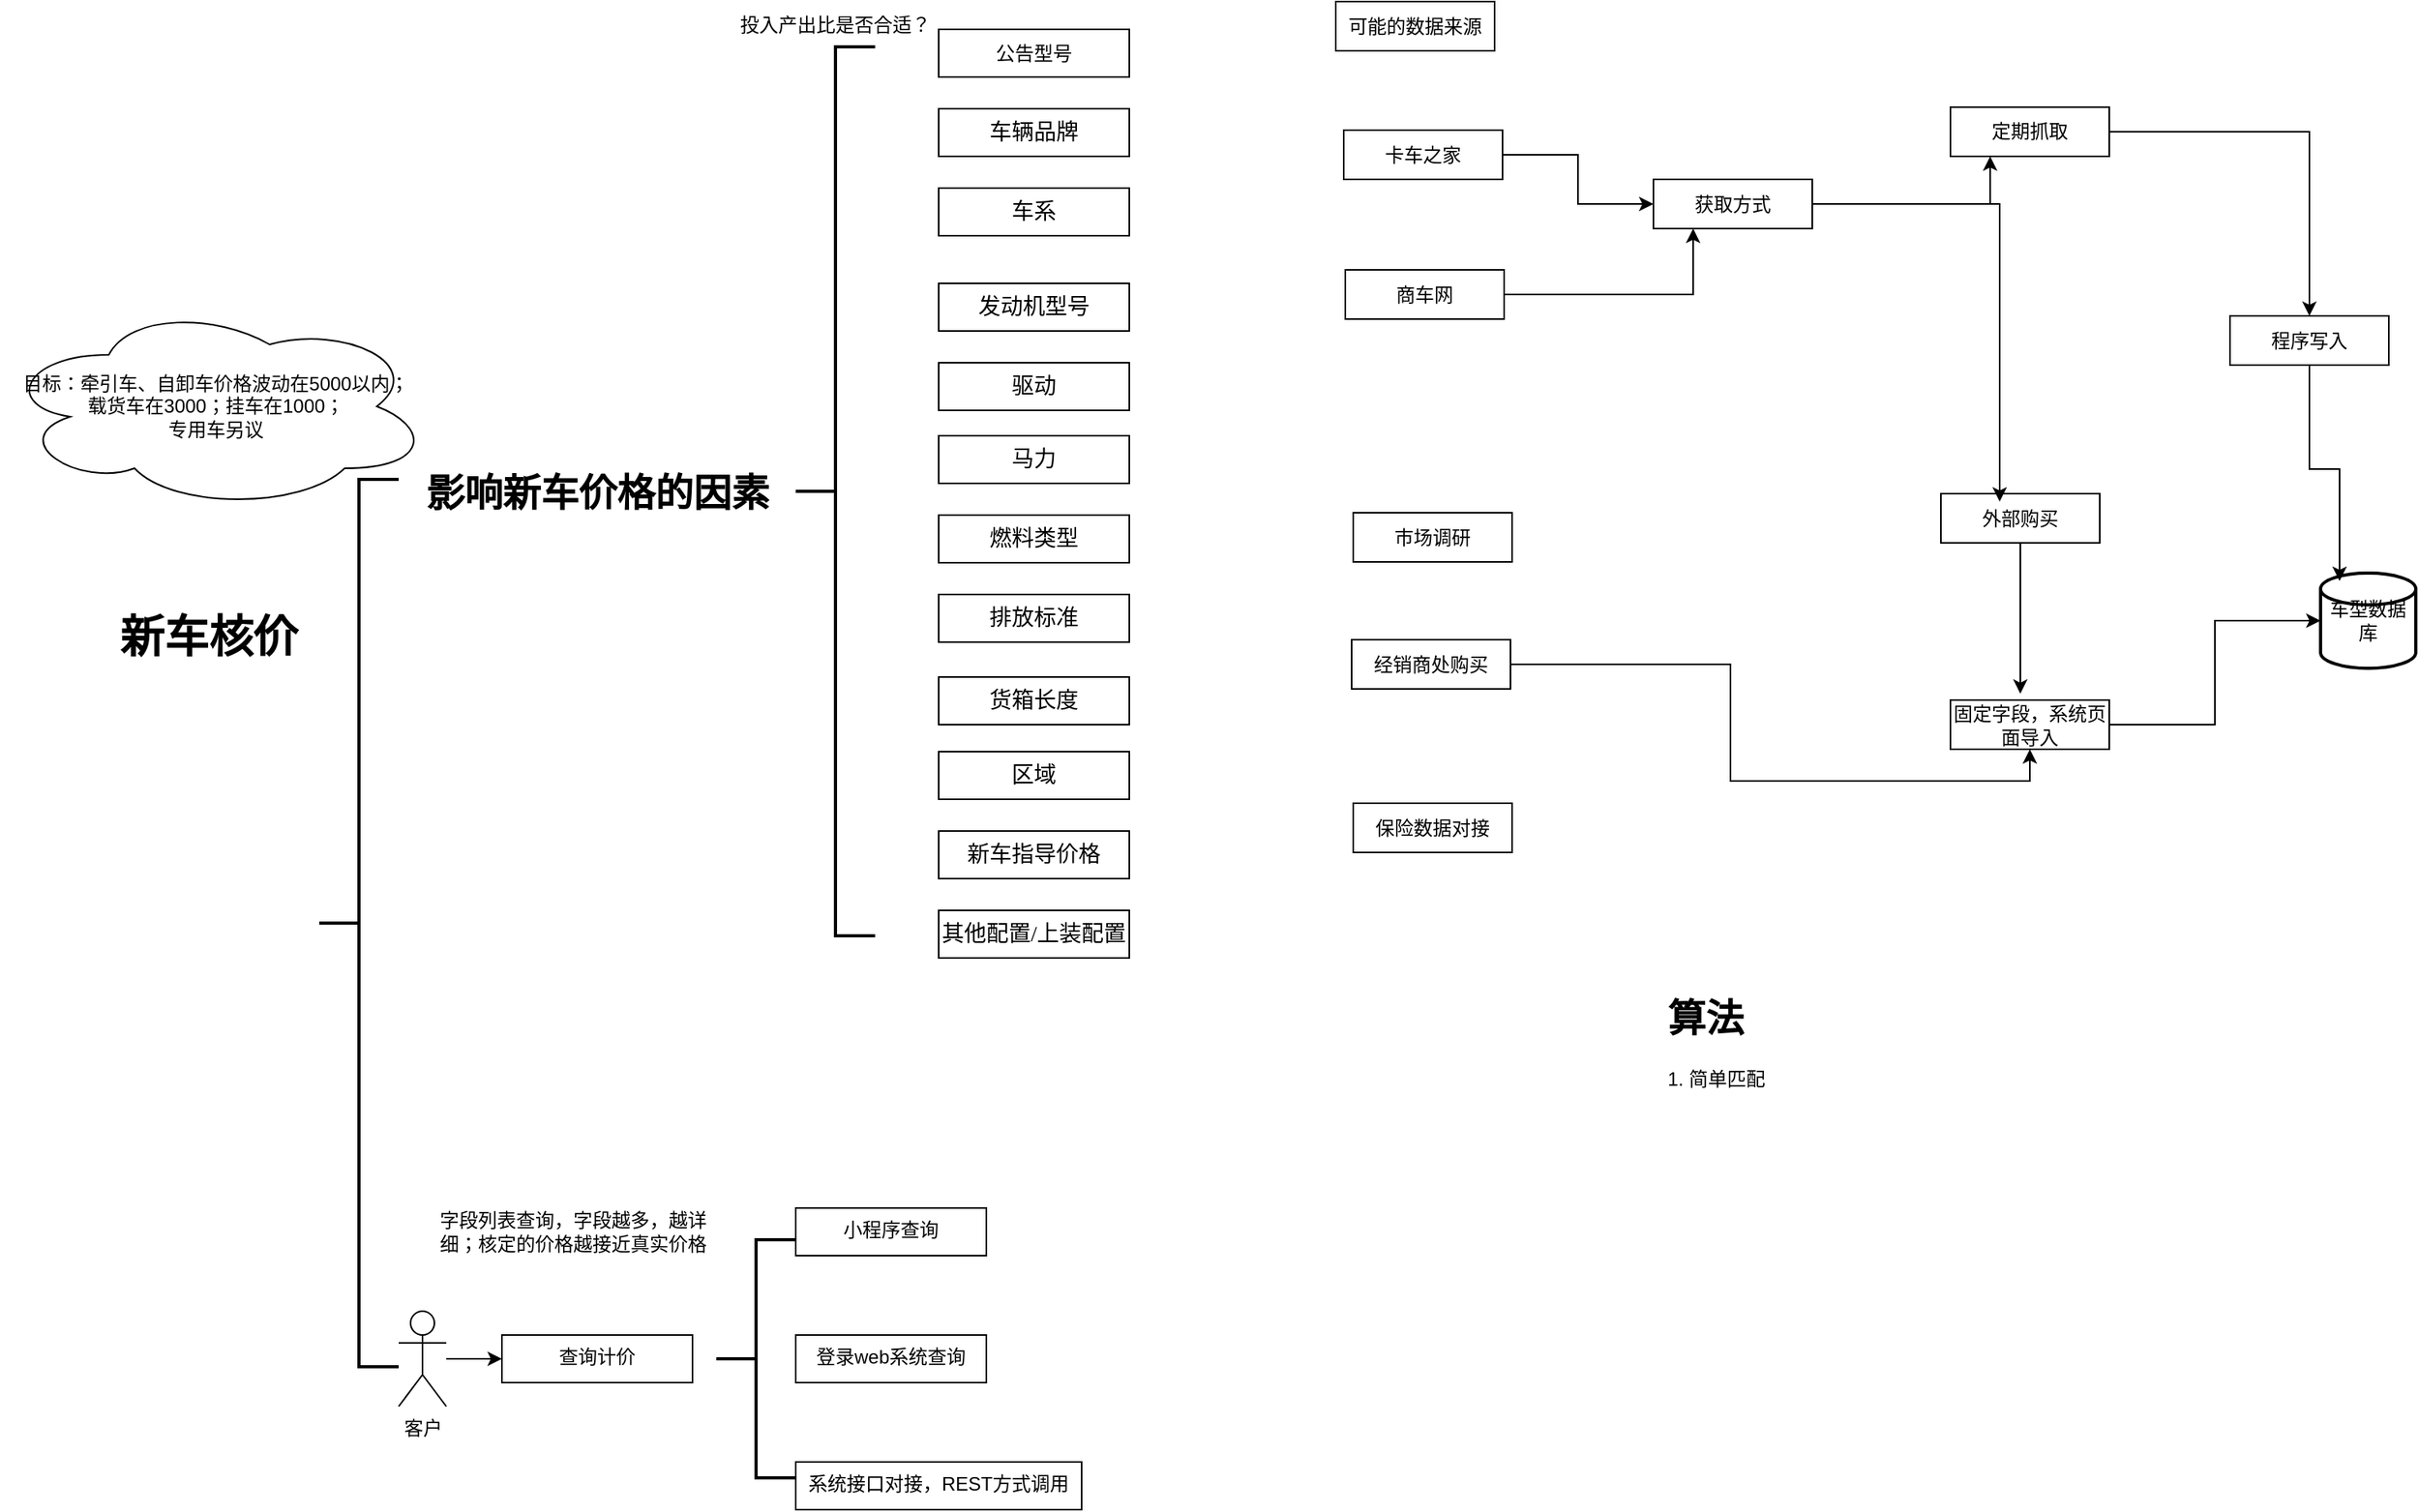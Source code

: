 <mxfile version="24.7.7">
  <diagram name="Page-1" id="lOxNYCTlGbAkdUG0Riqf">
    <mxGraphModel dx="1434" dy="780" grid="1" gridSize="10" guides="1" tooltips="1" connect="1" arrows="1" fold="1" page="1" pageScale="1" pageWidth="827" pageHeight="1169" math="0" shadow="0">
      <root>
        <mxCell id="0" />
        <mxCell id="1" parent="0" />
        <mxCell id="H50GD9BVMyVxNFarJEvh-76" value="" style="edgeStyle=orthogonalEdgeStyle;rounded=0;orthogonalLoop=1;jettySize=auto;html=1;" edge="1" parent="1" source="H50GD9BVMyVxNFarJEvh-9" target="H50GD9BVMyVxNFarJEvh-75">
          <mxGeometry relative="1" as="geometry" />
        </mxCell>
        <mxCell id="H50GD9BVMyVxNFarJEvh-9" value="客户" style="shape=umlActor;verticalLabelPosition=bottom;verticalAlign=top;html=1;outlineConnect=0;" vertex="1" parent="1">
          <mxGeometry x="270" y="865" width="30" height="60" as="geometry" />
        </mxCell>
        <mxCell id="H50GD9BVMyVxNFarJEvh-15" value="新车核价" style="text;strokeColor=none;fillColor=none;html=1;fontSize=28;fontStyle=1;verticalAlign=middle;align=center;shadow=0;" vertex="1" parent="1">
          <mxGeometry x="100" y="420" width="100" height="40" as="geometry" />
        </mxCell>
        <mxCell id="H50GD9BVMyVxNFarJEvh-17" value="" style="strokeWidth=2;html=1;shape=mxgraph.flowchart.annotation_2;align=left;labelPosition=right;pointerEvents=1;" vertex="1" parent="1">
          <mxGeometry x="220" y="341" width="50" height="559" as="geometry" />
        </mxCell>
        <mxCell id="H50GD9BVMyVxNFarJEvh-19" value="影响新车价格的因素" style="text;strokeColor=none;fillColor=none;html=1;fontSize=24;fontStyle=1;verticalAlign=middle;align=center;labelBackgroundColor=default;fontColor=default;" vertex="1" parent="1">
          <mxGeometry x="270" y="330" width="250" height="40" as="geometry" />
        </mxCell>
        <mxCell id="H50GD9BVMyVxNFarJEvh-20" value="目标：牵引车、自卸车价格波动在5000以内；&lt;div&gt;载货车在3000；挂车在1000；&lt;div&gt;专用车另议&lt;/div&gt;&lt;/div&gt;" style="ellipse;shape=cloud;whiteSpace=wrap;html=1;" vertex="1" parent="1">
          <mxGeometry x="20" y="230" width="270" height="130" as="geometry" />
        </mxCell>
        <mxCell id="H50GD9BVMyVxNFarJEvh-21" value="公告型号" style="whiteSpace=wrap;html=1;" vertex="1" parent="1">
          <mxGeometry x="610" y="57.5" width="120" height="30" as="geometry" />
        </mxCell>
        <mxCell id="H50GD9BVMyVxNFarJEvh-23" value="&lt;div style=&quot;line-height: 1.3; font-family: &amp;quot;Source Han Sans CN&amp;quot;; text-align: left; vertical-align: top; font-size: 14px;&quot;&gt;&lt;p&gt;车辆品牌&lt;/p&gt;&lt;/div&gt;" style="whiteSpace=wrap;html=1;" vertex="1" parent="1">
          <mxGeometry x="610" y="107.5" width="120" height="30" as="geometry" />
        </mxCell>
        <mxCell id="H50GD9BVMyVxNFarJEvh-24" value="&lt;div style=&quot;line-height: 1.3; font-family: &amp;quot;Source Han Sans CN&amp;quot;; text-align: left; vertical-align: top; font-size: 14px;&quot;&gt;&lt;p&gt;车系&lt;/p&gt;&lt;/div&gt;" style="whiteSpace=wrap;html=1;" vertex="1" parent="1">
          <mxGeometry x="610" y="157.5" width="120" height="30" as="geometry" />
        </mxCell>
        <mxCell id="H50GD9BVMyVxNFarJEvh-25" value="&lt;div style=&quot;line-height: 1.3; font-family: &amp;quot;Source Han Sans CN&amp;quot;; text-align: left; vertical-align: top; font-size: 14px;&quot;&gt;&lt;p&gt;发动机型号&lt;/p&gt;&lt;/div&gt;" style="whiteSpace=wrap;html=1;" vertex="1" parent="1">
          <mxGeometry x="610" y="217.5" width="120" height="30" as="geometry" />
        </mxCell>
        <mxCell id="H50GD9BVMyVxNFarJEvh-26" value="&lt;div style=&quot;line-height: 1.3; font-family: &amp;quot;Source Han Sans CN&amp;quot;; text-align: left; vertical-align: top; font-size: 14px;&quot;&gt;&lt;p&gt;驱动&lt;/p&gt;&lt;/div&gt;" style="whiteSpace=wrap;html=1;" vertex="1" parent="1">
          <mxGeometry x="610" y="267.5" width="120" height="30" as="geometry" />
        </mxCell>
        <mxCell id="H50GD9BVMyVxNFarJEvh-27" value="&lt;div style=&quot;line-height: 1.3; font-family: &amp;quot;Source Han Sans CN&amp;quot;; text-align: left; vertical-align: top; font-size: 14px;&quot;&gt;&lt;div style=&quot;line-height: 1.3; vertical-align: top;&quot;&gt;&lt;p&gt;马力&lt;/p&gt;&lt;/div&gt;&lt;/div&gt;" style="whiteSpace=wrap;html=1;" vertex="1" parent="1">
          <mxGeometry x="610" y="313.5" width="120" height="30" as="geometry" />
        </mxCell>
        <mxCell id="H50GD9BVMyVxNFarJEvh-29" value="&lt;div style=&quot;line-height: 1.3; font-family: &amp;quot;Source Han Sans CN&amp;quot;; text-align: left; vertical-align: top; font-size: 14px;&quot;&gt;&lt;div style=&quot;line-height: 1.3; vertical-align: top;&quot;&gt;&lt;div style=&quot;line-height: 1.3; vertical-align: top;&quot;&gt;&lt;p&gt;燃料类型&lt;/p&gt;&lt;/div&gt;&lt;/div&gt;&lt;/div&gt;" style="whiteSpace=wrap;html=1;" vertex="1" parent="1">
          <mxGeometry x="610" y="363.5" width="120" height="30" as="geometry" />
        </mxCell>
        <mxCell id="H50GD9BVMyVxNFarJEvh-32" value="投入产出比是否合适？" style="text;html=1;align=center;verticalAlign=middle;whiteSpace=wrap;rounded=0;" vertex="1" parent="1">
          <mxGeometry x="480" y="40" width="130" height="30" as="geometry" />
        </mxCell>
        <mxCell id="H50GD9BVMyVxNFarJEvh-33" value="&lt;div style=&quot;line-height: 1.3; font-family: &amp;quot;Source Han Sans CN&amp;quot;; text-align: left; vertical-align: top; font-size: 14px;&quot;&gt;&lt;div style=&quot;line-height: 1.3; vertical-align: top;&quot;&gt;&lt;div style=&quot;line-height: 1.3; vertical-align: top;&quot;&gt;&lt;div style=&quot;line-height: 1.3; vertical-align: top;&quot;&gt;&lt;p&gt;排放标准&lt;/p&gt;&lt;/div&gt;&lt;/div&gt;&lt;/div&gt;&lt;/div&gt;" style="whiteSpace=wrap;html=1;" vertex="1" parent="1">
          <mxGeometry x="610" y="413.5" width="120" height="30" as="geometry" />
        </mxCell>
        <mxCell id="H50GD9BVMyVxNFarJEvh-35" value="&lt;div style=&quot;line-height: 1.3; font-family: &amp;quot;Source Han Sans CN&amp;quot;; text-align: left; vertical-align: top; font-size: 14px;&quot;&gt;&lt;div style=&quot;line-height: 1.3; vertical-align: top;&quot;&gt;&lt;div style=&quot;line-height: 1.3; vertical-align: top;&quot;&gt;&lt;div style=&quot;line-height: 1.3; vertical-align: top;&quot;&gt;&lt;p&gt;货箱长度&lt;/p&gt;&lt;/div&gt;&lt;/div&gt;&lt;/div&gt;&lt;/div&gt;" style="whiteSpace=wrap;html=1;" vertex="1" parent="1">
          <mxGeometry x="610" y="465.5" width="120" height="30" as="geometry" />
        </mxCell>
        <mxCell id="H50GD9BVMyVxNFarJEvh-37" value="&lt;div style=&quot;line-height: 1.3; font-family: &amp;quot;Source Han Sans CN&amp;quot;; text-align: left; vertical-align: top; font-size: 14px;&quot;&gt;&lt;div style=&quot;line-height: 1.3; vertical-align: top;&quot;&gt;&lt;div style=&quot;line-height: 1.3; vertical-align: top;&quot;&gt;&lt;div style=&quot;line-height: 1.3; vertical-align: top;&quot;&gt;&lt;div style=&quot;line-height: 1.3; vertical-align: top;&quot;&gt;&lt;p&gt;区域&lt;/p&gt;&lt;/div&gt;&lt;/div&gt;&lt;/div&gt;&lt;/div&gt;&lt;/div&gt;" style="whiteSpace=wrap;html=1;" vertex="1" parent="1">
          <mxGeometry x="610" y="512.5" width="120" height="30" as="geometry" />
        </mxCell>
        <mxCell id="H50GD9BVMyVxNFarJEvh-39" value="&lt;div style=&quot;line-height: 1.3; font-family: &amp;quot;Source Han Sans CN&amp;quot;; text-align: left; vertical-align: top; font-size: 14px;&quot;&gt;&lt;div style=&quot;line-height: 1.3; vertical-align: top;&quot;&gt;&lt;div style=&quot;line-height: 1.3; vertical-align: top;&quot;&gt;&lt;div style=&quot;line-height: 1.3; vertical-align: top;&quot;&gt;&lt;div style=&quot;line-height: 1.3; vertical-align: top;&quot;&gt;&lt;div style=&quot;line-height: 1.3; vertical-align: top;&quot;&gt;&lt;p&gt;新车指导价格&lt;/p&gt;&lt;/div&gt;&lt;/div&gt;&lt;/div&gt;&lt;/div&gt;&lt;/div&gt;&lt;/div&gt;" style="whiteSpace=wrap;html=1;" vertex="1" parent="1">
          <mxGeometry x="610" y="562.5" width="120" height="30" as="geometry" />
        </mxCell>
        <mxCell id="H50GD9BVMyVxNFarJEvh-41" value="&lt;div style=&quot;line-height: 1.3; font-family: &amp;quot;Source Han Sans CN&amp;quot;; text-align: left; vertical-align: top; font-size: 14px;&quot;&gt;&lt;div style=&quot;line-height: 1.3; vertical-align: top;&quot;&gt;&lt;div style=&quot;line-height: 1.3; vertical-align: top;&quot;&gt;&lt;div style=&quot;line-height: 1.3; vertical-align: top;&quot;&gt;&lt;div style=&quot;line-height: 1.3; vertical-align: top;&quot;&gt;&lt;div style=&quot;line-height: 1.3; vertical-align: top;&quot;&gt;&lt;div style=&quot;line-height: 1.3; vertical-align: top;&quot;&gt;&lt;p&gt;其他配置/上装配置&lt;/p&gt;&lt;/div&gt;&lt;/div&gt;&lt;/div&gt;&lt;/div&gt;&lt;/div&gt;&lt;/div&gt;&lt;/div&gt;" style="whiteSpace=wrap;html=1;" vertex="1" parent="1">
          <mxGeometry x="610" y="612.5" width="120" height="30" as="geometry" />
        </mxCell>
        <mxCell id="H50GD9BVMyVxNFarJEvh-44" value="可能的数据来源" style="whiteSpace=wrap;html=1;" vertex="1" parent="1">
          <mxGeometry x="860" y="40" width="100" height="31" as="geometry" />
        </mxCell>
        <mxCell id="H50GD9BVMyVxNFarJEvh-68" style="edgeStyle=orthogonalEdgeStyle;rounded=0;orthogonalLoop=1;jettySize=auto;html=1;" edge="1" parent="1" source="H50GD9BVMyVxNFarJEvh-46" target="H50GD9BVMyVxNFarJEvh-50">
          <mxGeometry relative="1" as="geometry" />
        </mxCell>
        <mxCell id="H50GD9BVMyVxNFarJEvh-46" value="卡车之家" style="whiteSpace=wrap;html=1;" vertex="1" parent="1">
          <mxGeometry x="865" y="121" width="100" height="31" as="geometry" />
        </mxCell>
        <mxCell id="H50GD9BVMyVxNFarJEvh-69" style="edgeStyle=orthogonalEdgeStyle;rounded=0;orthogonalLoop=1;jettySize=auto;html=1;entryX=0.25;entryY=1;entryDx=0;entryDy=0;" edge="1" parent="1" source="H50GD9BVMyVxNFarJEvh-48" target="H50GD9BVMyVxNFarJEvh-50">
          <mxGeometry relative="1" as="geometry" />
        </mxCell>
        <mxCell id="H50GD9BVMyVxNFarJEvh-48" value="商车网" style="whiteSpace=wrap;html=1;" vertex="1" parent="1">
          <mxGeometry x="866" y="209" width="100" height="31" as="geometry" />
        </mxCell>
        <mxCell id="H50GD9BVMyVxNFarJEvh-70" style="edgeStyle=orthogonalEdgeStyle;rounded=0;orthogonalLoop=1;jettySize=auto;html=1;entryX=0.25;entryY=1;entryDx=0;entryDy=0;" edge="1" parent="1" source="H50GD9BVMyVxNFarJEvh-50" target="H50GD9BVMyVxNFarJEvh-52">
          <mxGeometry relative="1" as="geometry" />
        </mxCell>
        <mxCell id="H50GD9BVMyVxNFarJEvh-50" value="获取方式" style="whiteSpace=wrap;html=1;" vertex="1" parent="1">
          <mxGeometry x="1060" y="152" width="100" height="31" as="geometry" />
        </mxCell>
        <mxCell id="H50GD9BVMyVxNFarJEvh-64" value="" style="edgeStyle=orthogonalEdgeStyle;rounded=0;orthogonalLoop=1;jettySize=auto;html=1;" edge="1" parent="1" source="H50GD9BVMyVxNFarJEvh-52" target="H50GD9BVMyVxNFarJEvh-63">
          <mxGeometry relative="1" as="geometry" />
        </mxCell>
        <mxCell id="H50GD9BVMyVxNFarJEvh-52" value="定期抓取" style="whiteSpace=wrap;html=1;" vertex="1" parent="1">
          <mxGeometry x="1247" y="106.5" width="100" height="31" as="geometry" />
        </mxCell>
        <mxCell id="H50GD9BVMyVxNFarJEvh-54" value="外部购买" style="whiteSpace=wrap;html=1;" vertex="1" parent="1">
          <mxGeometry x="1241" y="350" width="100" height="31" as="geometry" />
        </mxCell>
        <mxCell id="H50GD9BVMyVxNFarJEvh-56" value="市场调研" style="whiteSpace=wrap;html=1;" vertex="1" parent="1">
          <mxGeometry x="871" y="362" width="100" height="31" as="geometry" />
        </mxCell>
        <mxCell id="H50GD9BVMyVxNFarJEvh-67" style="edgeStyle=orthogonalEdgeStyle;rounded=0;orthogonalLoop=1;jettySize=auto;html=1;entryX=0.5;entryY=1;entryDx=0;entryDy=0;" edge="1" parent="1" source="H50GD9BVMyVxNFarJEvh-58" target="H50GD9BVMyVxNFarJEvh-60">
          <mxGeometry relative="1" as="geometry" />
        </mxCell>
        <mxCell id="H50GD9BVMyVxNFarJEvh-58" value="经销商处购买" style="whiteSpace=wrap;html=1;" vertex="1" parent="1">
          <mxGeometry x="870" y="442" width="100" height="31" as="geometry" />
        </mxCell>
        <mxCell id="H50GD9BVMyVxNFarJEvh-60" value="固定字段，系统页面导入" style="whiteSpace=wrap;html=1;" vertex="1" parent="1">
          <mxGeometry x="1247" y="480" width="100" height="31" as="geometry" />
        </mxCell>
        <mxCell id="H50GD9BVMyVxNFarJEvh-63" value="程序写入" style="whiteSpace=wrap;html=1;" vertex="1" parent="1">
          <mxGeometry x="1423" y="238" width="100" height="31" as="geometry" />
        </mxCell>
        <mxCell id="H50GD9BVMyVxNFarJEvh-65" style="edgeStyle=orthogonalEdgeStyle;rounded=0;orthogonalLoop=1;jettySize=auto;html=1;entryX=0.44;entryY=-0.129;entryDx=0;entryDy=0;entryPerimeter=0;" edge="1" parent="1" source="H50GD9BVMyVxNFarJEvh-54" target="H50GD9BVMyVxNFarJEvh-60">
          <mxGeometry relative="1" as="geometry" />
        </mxCell>
        <mxCell id="H50GD9BVMyVxNFarJEvh-72" value="车型数据库" style="strokeWidth=2;html=1;shape=mxgraph.flowchart.database;whiteSpace=wrap;" vertex="1" parent="1">
          <mxGeometry x="1480" y="400" width="60" height="60" as="geometry" />
        </mxCell>
        <mxCell id="H50GD9BVMyVxNFarJEvh-73" style="edgeStyle=orthogonalEdgeStyle;rounded=0;orthogonalLoop=1;jettySize=auto;html=1;entryX=0.2;entryY=0.083;entryDx=0;entryDy=0;entryPerimeter=0;" edge="1" parent="1" source="H50GD9BVMyVxNFarJEvh-63" target="H50GD9BVMyVxNFarJEvh-72">
          <mxGeometry relative="1" as="geometry" />
        </mxCell>
        <mxCell id="H50GD9BVMyVxNFarJEvh-74" style="edgeStyle=orthogonalEdgeStyle;rounded=0;orthogonalLoop=1;jettySize=auto;html=1;entryX=0;entryY=0.5;entryDx=0;entryDy=0;entryPerimeter=0;" edge="1" parent="1" source="H50GD9BVMyVxNFarJEvh-60" target="H50GD9BVMyVxNFarJEvh-72">
          <mxGeometry relative="1" as="geometry" />
        </mxCell>
        <mxCell id="H50GD9BVMyVxNFarJEvh-75" value="查询计价" style="whiteSpace=wrap;html=1;verticalAlign=top;" vertex="1" parent="1">
          <mxGeometry x="335" y="880" width="120" height="30" as="geometry" />
        </mxCell>
        <mxCell id="H50GD9BVMyVxNFarJEvh-79" value="登录web系统查询" style="whiteSpace=wrap;html=1;verticalAlign=top;" vertex="1" parent="1">
          <mxGeometry x="520" y="880" width="120" height="30" as="geometry" />
        </mxCell>
        <mxCell id="H50GD9BVMyVxNFarJEvh-82" value="小程序查询" style="whiteSpace=wrap;html=1;verticalAlign=top;" vertex="1" parent="1">
          <mxGeometry x="520" y="800" width="120" height="30" as="geometry" />
        </mxCell>
        <mxCell id="H50GD9BVMyVxNFarJEvh-85" value="系统接口对接，REST方式调用" style="whiteSpace=wrap;html=1;verticalAlign=top;" vertex="1" parent="1">
          <mxGeometry x="520" y="960" width="180" height="30" as="geometry" />
        </mxCell>
        <mxCell id="H50GD9BVMyVxNFarJEvh-89" value="" style="strokeWidth=2;html=1;shape=mxgraph.flowchart.annotation_2;align=left;labelPosition=right;pointerEvents=1;" vertex="1" parent="1">
          <mxGeometry x="520" y="68.5" width="50" height="560" as="geometry" />
        </mxCell>
        <mxCell id="H50GD9BVMyVxNFarJEvh-90" value="保险数据对接" style="whiteSpace=wrap;html=1;" vertex="1" parent="1">
          <mxGeometry x="871" y="545" width="100" height="31" as="geometry" />
        </mxCell>
        <mxCell id="H50GD9BVMyVxNFarJEvh-92" value="" style="strokeWidth=2;html=1;shape=mxgraph.flowchart.annotation_2;align=left;labelPosition=right;pointerEvents=1;" vertex="1" parent="1">
          <mxGeometry x="470" y="820" width="50" height="150" as="geometry" />
        </mxCell>
        <mxCell id="H50GD9BVMyVxNFarJEvh-95" value="字段列表查询，字段越多，越详细；核定的价格越接近真实价格" style="text;html=1;align=center;verticalAlign=middle;whiteSpace=wrap;rounded=0;" vertex="1" parent="1">
          <mxGeometry x="290" y="800" width="180" height="30" as="geometry" />
        </mxCell>
        <mxCell id="H50GD9BVMyVxNFarJEvh-96" style="edgeStyle=orthogonalEdgeStyle;rounded=0;orthogonalLoop=1;jettySize=auto;html=1;entryX=0.37;entryY=0.161;entryDx=0;entryDy=0;entryPerimeter=0;" edge="1" parent="1" source="H50GD9BVMyVxNFarJEvh-50" target="H50GD9BVMyVxNFarJEvh-54">
          <mxGeometry relative="1" as="geometry" />
        </mxCell>
        <mxCell id="H50GD9BVMyVxNFarJEvh-97" value="&lt;h1 style=&quot;margin-top: 0px;&quot;&gt;算法&lt;/h1&gt;&lt;p&gt;1. 简单匹配&lt;/p&gt;" style="text;html=1;whiteSpace=wrap;overflow=hidden;rounded=0;" vertex="1" parent="1">
          <mxGeometry x="1067" y="660" width="180" height="120" as="geometry" />
        </mxCell>
      </root>
    </mxGraphModel>
  </diagram>
</mxfile>
